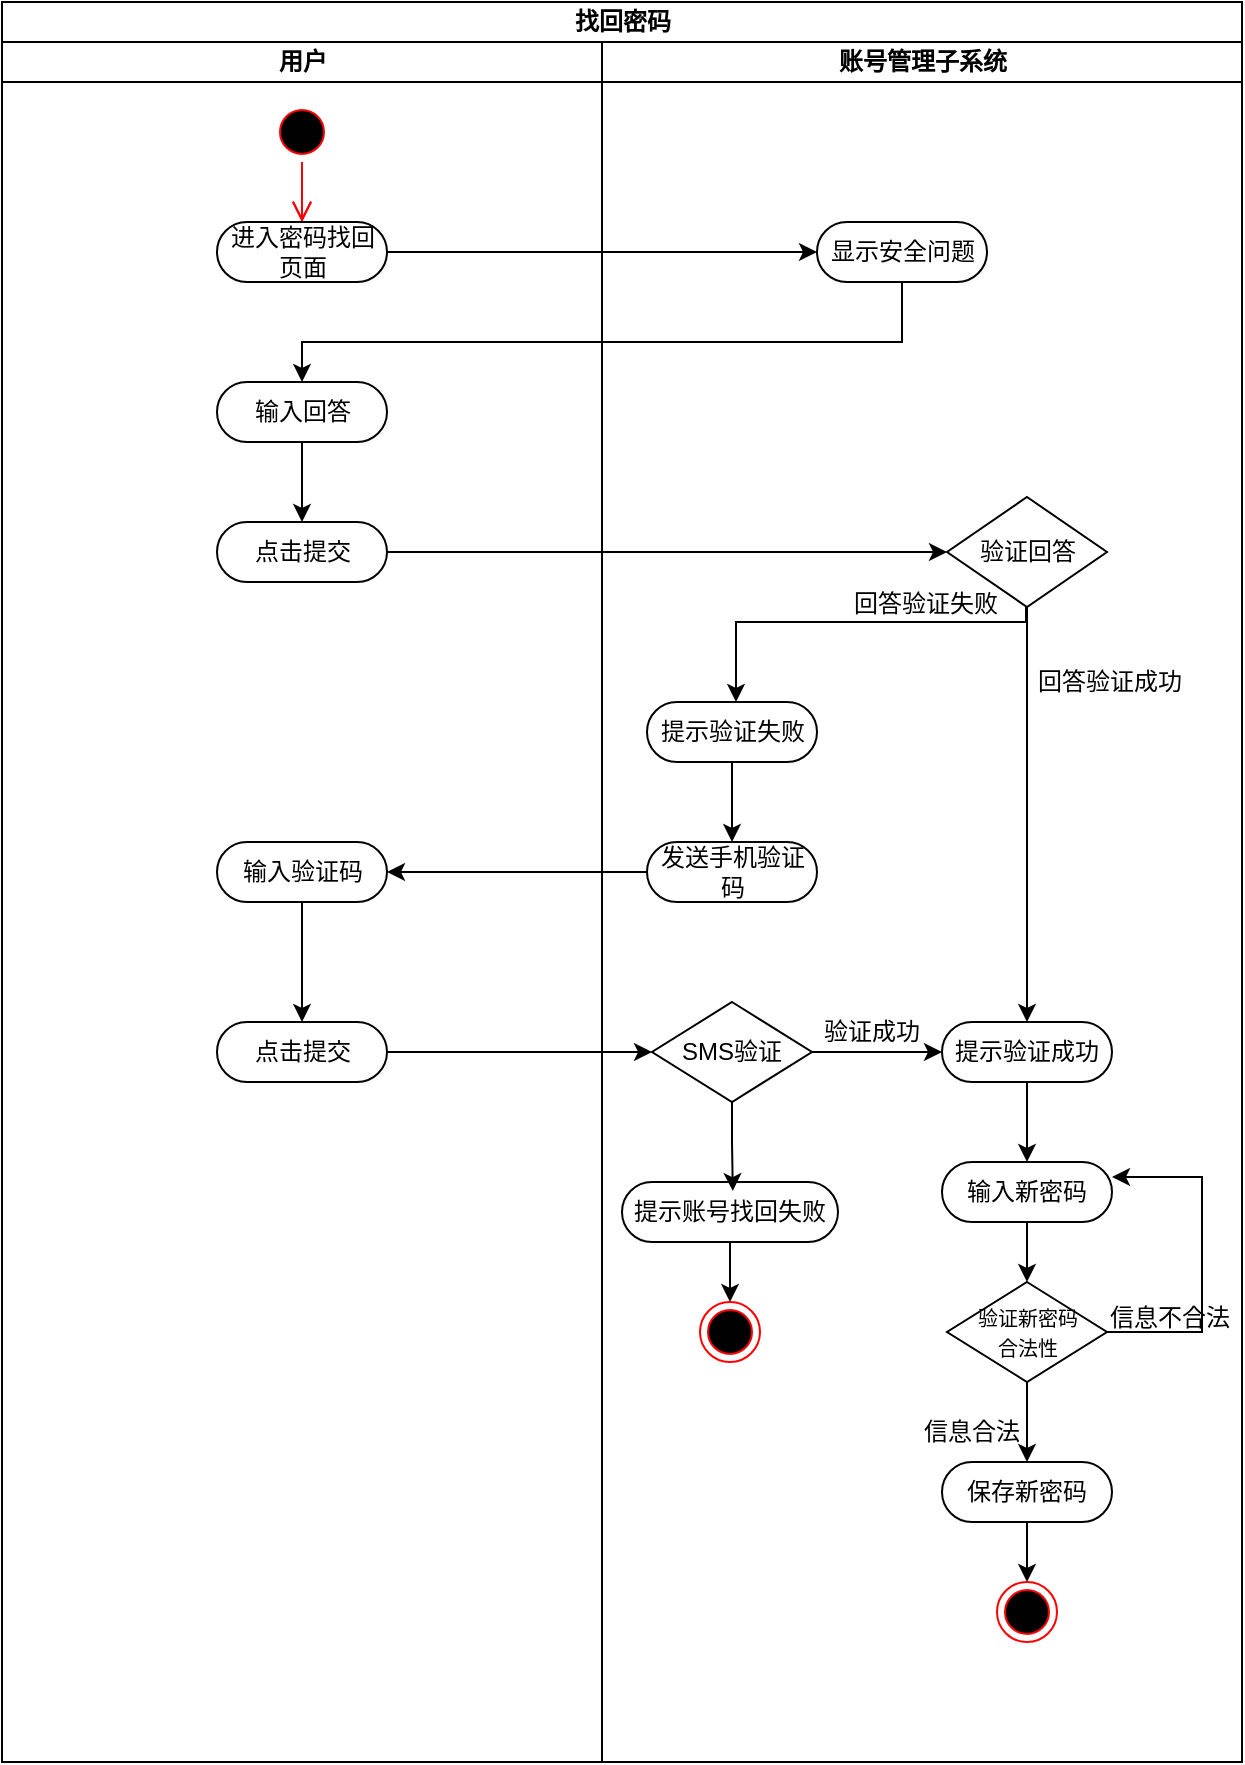 <mxfile version="22.1.18" type="github">
  <diagram id="prtHgNgQTEPvFCAcTncT" name="Page-1">
    <mxGraphModel dx="1407" dy="720" grid="1" gridSize="10" guides="1" tooltips="1" connect="1" arrows="1" fold="1" page="1" pageScale="1" pageWidth="827" pageHeight="1169" math="0" shadow="0">
      <root>
        <mxCell id="0" />
        <mxCell id="1" parent="0" />
        <mxCell id="UotE7CJrFkmpILPnAZ5Y-2" value="找回密码" style="swimlane;childLayout=stackLayout;resizeParent=1;resizeParentMax=0;startSize=20;html=1;" parent="1" vertex="1">
          <mxGeometry x="130.0" y="120" width="620" height="880" as="geometry" />
        </mxCell>
        <mxCell id="UotE7CJrFkmpILPnAZ5Y-3" value="用户" style="swimlane;startSize=20;html=1;" parent="UotE7CJrFkmpILPnAZ5Y-2" vertex="1">
          <mxGeometry y="20" width="300" height="860" as="geometry" />
        </mxCell>
        <mxCell id="UotE7CJrFkmpILPnAZ5Y-6" value="" style="ellipse;html=1;shape=startState;fillColor=#000000;strokeColor=#ff0000;" parent="UotE7CJrFkmpILPnAZ5Y-3" vertex="1">
          <mxGeometry x="135.0" y="30" width="30" height="30" as="geometry" />
        </mxCell>
        <mxCell id="UotE7CJrFkmpILPnAZ5Y-7" value="" style="edgeStyle=orthogonalEdgeStyle;html=1;verticalAlign=bottom;endArrow=open;endSize=8;strokeColor=#ff0000;rounded=0;" parent="UotE7CJrFkmpILPnAZ5Y-3" source="UotE7CJrFkmpILPnAZ5Y-8" edge="1">
          <mxGeometry relative="1" as="geometry">
            <mxPoint x="150.0" y="90" as="targetPoint" />
          </mxGeometry>
        </mxCell>
        <mxCell id="UotE7CJrFkmpILPnAZ5Y-9" value="" style="edgeStyle=orthogonalEdgeStyle;html=1;verticalAlign=bottom;endArrow=open;endSize=8;strokeColor=#ff0000;rounded=0;" parent="UotE7CJrFkmpILPnAZ5Y-3" source="UotE7CJrFkmpILPnAZ5Y-6" target="UotE7CJrFkmpILPnAZ5Y-8" edge="1">
          <mxGeometry relative="1" as="geometry">
            <mxPoint x="280" y="230" as="targetPoint" />
            <mxPoint x="280.0" y="200" as="sourcePoint" />
          </mxGeometry>
        </mxCell>
        <mxCell id="UotE7CJrFkmpILPnAZ5Y-8" value="进入密码找回页面" style="rounded=1;whiteSpace=wrap;html=1;shadow=0;comic=0;labelBackgroundColor=none;strokeWidth=1;fontFamily=Verdana;fontSize=12;align=center;arcSize=50;" parent="UotE7CJrFkmpILPnAZ5Y-3" vertex="1">
          <mxGeometry x="107.5" y="90" width="85" height="30" as="geometry" />
        </mxCell>
        <mxCell id="UotE7CJrFkmpILPnAZ5Y-15" style="edgeStyle=orthogonalEdgeStyle;rounded=0;orthogonalLoop=1;jettySize=auto;html=1;" parent="UotE7CJrFkmpILPnAZ5Y-3" source="UotE7CJrFkmpILPnAZ5Y-12" target="UotE7CJrFkmpILPnAZ5Y-14" edge="1">
          <mxGeometry relative="1" as="geometry" />
        </mxCell>
        <mxCell id="UotE7CJrFkmpILPnAZ5Y-12" value="输入回答" style="rounded=1;whiteSpace=wrap;html=1;shadow=0;comic=0;labelBackgroundColor=none;strokeWidth=1;fontFamily=Verdana;fontSize=12;align=center;arcSize=50;" parent="UotE7CJrFkmpILPnAZ5Y-3" vertex="1">
          <mxGeometry x="107.5" y="170" width="85" height="30" as="geometry" />
        </mxCell>
        <mxCell id="UotE7CJrFkmpILPnAZ5Y-14" value="点击提交" style="rounded=1;whiteSpace=wrap;html=1;shadow=0;comic=0;labelBackgroundColor=none;strokeWidth=1;fontFamily=Verdana;fontSize=12;align=center;arcSize=50;" parent="UotE7CJrFkmpILPnAZ5Y-3" vertex="1">
          <mxGeometry x="107.5" y="240" width="85" height="30" as="geometry" />
        </mxCell>
        <mxCell id="UotE7CJrFkmpILPnAZ5Y-50" style="edgeStyle=orthogonalEdgeStyle;rounded=0;orthogonalLoop=1;jettySize=auto;html=1;entryX=0.5;entryY=0;entryDx=0;entryDy=0;" parent="UotE7CJrFkmpILPnAZ5Y-3" source="UotE7CJrFkmpILPnAZ5Y-47" target="UotE7CJrFkmpILPnAZ5Y-48" edge="1">
          <mxGeometry relative="1" as="geometry" />
        </mxCell>
        <mxCell id="UotE7CJrFkmpILPnAZ5Y-47" value="输入验证码" style="rounded=1;whiteSpace=wrap;html=1;shadow=0;comic=0;labelBackgroundColor=none;strokeWidth=1;fontFamily=Verdana;fontSize=12;align=center;arcSize=50;" parent="UotE7CJrFkmpILPnAZ5Y-3" vertex="1">
          <mxGeometry x="107.5" y="400" width="85" height="30" as="geometry" />
        </mxCell>
        <mxCell id="UotE7CJrFkmpILPnAZ5Y-48" value="点击提交" style="rounded=1;whiteSpace=wrap;html=1;shadow=0;comic=0;labelBackgroundColor=none;strokeWidth=1;fontFamily=Verdana;fontSize=12;align=center;arcSize=50;" parent="UotE7CJrFkmpILPnAZ5Y-3" vertex="1">
          <mxGeometry x="107.5" y="490" width="85" height="30" as="geometry" />
        </mxCell>
        <mxCell id="UotE7CJrFkmpILPnAZ5Y-11" style="edgeStyle=orthogonalEdgeStyle;rounded=0;orthogonalLoop=1;jettySize=auto;html=1;" parent="UotE7CJrFkmpILPnAZ5Y-2" source="UotE7CJrFkmpILPnAZ5Y-8" target="UotE7CJrFkmpILPnAZ5Y-10" edge="1">
          <mxGeometry relative="1" as="geometry" />
        </mxCell>
        <mxCell id="UotE7CJrFkmpILPnAZ5Y-13" style="edgeStyle=orthogonalEdgeStyle;rounded=0;orthogonalLoop=1;jettySize=auto;html=1;entryX=0.5;entryY=0;entryDx=0;entryDy=0;" parent="UotE7CJrFkmpILPnAZ5Y-2" source="UotE7CJrFkmpILPnAZ5Y-10" target="UotE7CJrFkmpILPnAZ5Y-12" edge="1">
          <mxGeometry relative="1" as="geometry">
            <Array as="points">
              <mxPoint x="450" y="170" />
              <mxPoint x="150" y="170" />
            </Array>
          </mxGeometry>
        </mxCell>
        <mxCell id="UotE7CJrFkmpILPnAZ5Y-17" style="edgeStyle=orthogonalEdgeStyle;rounded=0;orthogonalLoop=1;jettySize=auto;html=1;entryX=0;entryY=0.5;entryDx=0;entryDy=0;" parent="UotE7CJrFkmpILPnAZ5Y-2" source="UotE7CJrFkmpILPnAZ5Y-14" target="UotE7CJrFkmpILPnAZ5Y-16" edge="1">
          <mxGeometry relative="1" as="geometry" />
        </mxCell>
        <mxCell id="UotE7CJrFkmpILPnAZ5Y-49" style="edgeStyle=orthogonalEdgeStyle;rounded=0;orthogonalLoop=1;jettySize=auto;html=1;" parent="UotE7CJrFkmpILPnAZ5Y-2" source="UotE7CJrFkmpILPnAZ5Y-44" target="UotE7CJrFkmpILPnAZ5Y-47" edge="1">
          <mxGeometry relative="1" as="geometry" />
        </mxCell>
        <mxCell id="UotE7CJrFkmpILPnAZ5Y-51" style="edgeStyle=orthogonalEdgeStyle;rounded=0;orthogonalLoop=1;jettySize=auto;html=1;entryX=0;entryY=0.5;entryDx=0;entryDy=0;" parent="UotE7CJrFkmpILPnAZ5Y-2" source="UotE7CJrFkmpILPnAZ5Y-48" target="UotE7CJrFkmpILPnAZ5Y-38" edge="1">
          <mxGeometry relative="1" as="geometry" />
        </mxCell>
        <mxCell id="UotE7CJrFkmpILPnAZ5Y-4" value="账号管理子系统" style="swimlane;startSize=20;html=1;" parent="UotE7CJrFkmpILPnAZ5Y-2" vertex="1">
          <mxGeometry x="300" y="20" width="320" height="860" as="geometry" />
        </mxCell>
        <mxCell id="UotE7CJrFkmpILPnAZ5Y-10" value="显示安全问题" style="rounded=1;whiteSpace=wrap;html=1;shadow=0;comic=0;labelBackgroundColor=none;strokeWidth=1;fontFamily=Verdana;fontSize=12;align=center;arcSize=50;" parent="UotE7CJrFkmpILPnAZ5Y-4" vertex="1">
          <mxGeometry x="107.5" y="90" width="85" height="30" as="geometry" />
        </mxCell>
        <mxCell id="UotE7CJrFkmpILPnAZ5Y-19" style="edgeStyle=orthogonalEdgeStyle;rounded=0;orthogonalLoop=1;jettySize=auto;html=1;" parent="UotE7CJrFkmpILPnAZ5Y-4" source="UotE7CJrFkmpILPnAZ5Y-16" target="UotE7CJrFkmpILPnAZ5Y-18" edge="1">
          <mxGeometry relative="1" as="geometry" />
        </mxCell>
        <mxCell id="UotE7CJrFkmpILPnAZ5Y-36" style="edgeStyle=orthogonalEdgeStyle;rounded=0;orthogonalLoop=1;jettySize=auto;html=1;entryX=0.5;entryY=0;entryDx=0;entryDy=0;" parent="UotE7CJrFkmpILPnAZ5Y-4" edge="1">
          <mxGeometry relative="1" as="geometry">
            <mxPoint x="212.0" y="280.781" as="sourcePoint" />
            <mxPoint x="67.0" y="330" as="targetPoint" />
            <Array as="points">
              <mxPoint x="212" y="290" />
              <mxPoint x="67" y="290" />
            </Array>
          </mxGeometry>
        </mxCell>
        <mxCell id="UotE7CJrFkmpILPnAZ5Y-16" value="验证回答" style="rhombus;whiteSpace=wrap;html=1;" parent="UotE7CJrFkmpILPnAZ5Y-4" vertex="1">
          <mxGeometry x="172.5" y="227.5" width="80" height="55" as="geometry" />
        </mxCell>
        <mxCell id="UotE7CJrFkmpILPnAZ5Y-22" style="edgeStyle=orthogonalEdgeStyle;rounded=0;orthogonalLoop=1;jettySize=auto;html=1;" parent="UotE7CJrFkmpILPnAZ5Y-4" source="UotE7CJrFkmpILPnAZ5Y-18" target="UotE7CJrFkmpILPnAZ5Y-21" edge="1">
          <mxGeometry relative="1" as="geometry" />
        </mxCell>
        <mxCell id="UotE7CJrFkmpILPnAZ5Y-18" value="提示验证成功" style="rounded=1;whiteSpace=wrap;html=1;shadow=0;comic=0;labelBackgroundColor=none;strokeWidth=1;fontFamily=Verdana;fontSize=12;align=center;arcSize=50;" parent="UotE7CJrFkmpILPnAZ5Y-4" vertex="1">
          <mxGeometry x="170.0" y="490" width="85" height="30" as="geometry" />
        </mxCell>
        <mxCell id="UotE7CJrFkmpILPnAZ5Y-20" value="回答验证成功" style="text;html=1;strokeColor=none;fillColor=none;align=center;verticalAlign=middle;whiteSpace=wrap;rounded=0;" parent="UotE7CJrFkmpILPnAZ5Y-4" vertex="1">
          <mxGeometry x="214" y="305" width="80" height="30" as="geometry" />
        </mxCell>
        <mxCell id="UotE7CJrFkmpILPnAZ5Y-24" style="edgeStyle=orthogonalEdgeStyle;rounded=0;orthogonalLoop=1;jettySize=auto;html=1;" parent="UotE7CJrFkmpILPnAZ5Y-4" source="UotE7CJrFkmpILPnAZ5Y-21" target="UotE7CJrFkmpILPnAZ5Y-23" edge="1">
          <mxGeometry relative="1" as="geometry" />
        </mxCell>
        <mxCell id="UotE7CJrFkmpILPnAZ5Y-21" value="输入新密码" style="rounded=1;whiteSpace=wrap;html=1;shadow=0;comic=0;labelBackgroundColor=none;strokeWidth=1;fontFamily=Verdana;fontSize=12;align=center;arcSize=50;" parent="UotE7CJrFkmpILPnAZ5Y-4" vertex="1">
          <mxGeometry x="170.0" y="560" width="85" height="30" as="geometry" />
        </mxCell>
        <mxCell id="UotE7CJrFkmpILPnAZ5Y-25" style="edgeStyle=orthogonalEdgeStyle;rounded=0;orthogonalLoop=1;jettySize=auto;html=1;entryX=1;entryY=0.25;entryDx=0;entryDy=0;" parent="UotE7CJrFkmpILPnAZ5Y-4" source="UotE7CJrFkmpILPnAZ5Y-23" target="UotE7CJrFkmpILPnAZ5Y-21" edge="1">
          <mxGeometry relative="1" as="geometry">
            <Array as="points">
              <mxPoint x="300" y="645" />
              <mxPoint x="300" y="568" />
            </Array>
          </mxGeometry>
        </mxCell>
        <mxCell id="UotE7CJrFkmpILPnAZ5Y-31" style="edgeStyle=orthogonalEdgeStyle;rounded=0;orthogonalLoop=1;jettySize=auto;html=1;" parent="UotE7CJrFkmpILPnAZ5Y-4" source="UotE7CJrFkmpILPnAZ5Y-23" target="UotE7CJrFkmpILPnAZ5Y-29" edge="1">
          <mxGeometry relative="1" as="geometry" />
        </mxCell>
        <mxCell id="UotE7CJrFkmpILPnAZ5Y-23" value="&lt;font style=&quot;font-size: 10px;&quot;&gt;验证新密码&lt;br&gt;合法性&lt;/font&gt;" style="rhombus;whiteSpace=wrap;html=1;" parent="UotE7CJrFkmpILPnAZ5Y-4" vertex="1">
          <mxGeometry x="172.5" y="620" width="80" height="50" as="geometry" />
        </mxCell>
        <mxCell id="UotE7CJrFkmpILPnAZ5Y-26" value="信息不合法" style="text;html=1;strokeColor=none;fillColor=none;align=center;verticalAlign=middle;whiteSpace=wrap;rounded=0;" parent="UotE7CJrFkmpILPnAZ5Y-4" vertex="1">
          <mxGeometry x="249.0" y="623" width="70" height="30" as="geometry" />
        </mxCell>
        <mxCell id="UotE7CJrFkmpILPnAZ5Y-34" style="edgeStyle=orthogonalEdgeStyle;rounded=0;orthogonalLoop=1;jettySize=auto;html=1;" parent="UotE7CJrFkmpILPnAZ5Y-4" source="UotE7CJrFkmpILPnAZ5Y-29" target="UotE7CJrFkmpILPnAZ5Y-33" edge="1">
          <mxGeometry relative="1" as="geometry" />
        </mxCell>
        <mxCell id="UotE7CJrFkmpILPnAZ5Y-29" value="保存新密码" style="rounded=1;whiteSpace=wrap;html=1;shadow=0;comic=0;labelBackgroundColor=none;strokeWidth=1;fontFamily=Verdana;fontSize=12;align=center;arcSize=50;" parent="UotE7CJrFkmpILPnAZ5Y-4" vertex="1">
          <mxGeometry x="170.0" y="710" width="85" height="30" as="geometry" />
        </mxCell>
        <mxCell id="UotE7CJrFkmpILPnAZ5Y-32" value="信息合法" style="text;html=1;strokeColor=none;fillColor=none;align=center;verticalAlign=middle;whiteSpace=wrap;rounded=0;" parent="UotE7CJrFkmpILPnAZ5Y-4" vertex="1">
          <mxGeometry x="155.0" y="680" width="60" height="30" as="geometry" />
        </mxCell>
        <mxCell id="UotE7CJrFkmpILPnAZ5Y-33" value="" style="ellipse;html=1;shape=endState;fillColor=#000000;strokeColor=#ff0000;" parent="UotE7CJrFkmpILPnAZ5Y-4" vertex="1">
          <mxGeometry x="197.5" y="770" width="30" height="30" as="geometry" />
        </mxCell>
        <mxCell id="UotE7CJrFkmpILPnAZ5Y-46" style="edgeStyle=orthogonalEdgeStyle;rounded=0;orthogonalLoop=1;jettySize=auto;html=1;exitX=0.5;exitY=1;exitDx=0;exitDy=0;entryX=0.5;entryY=0;entryDx=0;entryDy=0;" parent="UotE7CJrFkmpILPnAZ5Y-4" source="UotE7CJrFkmpILPnAZ5Y-35" target="UotE7CJrFkmpILPnAZ5Y-44" edge="1">
          <mxGeometry relative="1" as="geometry" />
        </mxCell>
        <mxCell id="UotE7CJrFkmpILPnAZ5Y-35" value="提示验证失败" style="rounded=1;whiteSpace=wrap;html=1;shadow=0;comic=0;labelBackgroundColor=none;strokeWidth=1;fontFamily=Verdana;fontSize=12;align=center;arcSize=50;" parent="UotE7CJrFkmpILPnAZ5Y-4" vertex="1">
          <mxGeometry x="22.5" y="330" width="85" height="30" as="geometry" />
        </mxCell>
        <mxCell id="UotE7CJrFkmpILPnAZ5Y-37" value="回答验证失败" style="text;html=1;strokeColor=none;fillColor=none;align=center;verticalAlign=middle;whiteSpace=wrap;rounded=0;" parent="UotE7CJrFkmpILPnAZ5Y-4" vertex="1">
          <mxGeometry x="121.5" y="266" width="80" height="30" as="geometry" />
        </mxCell>
        <mxCell id="UotE7CJrFkmpILPnAZ5Y-41" style="edgeStyle=orthogonalEdgeStyle;rounded=0;orthogonalLoop=1;jettySize=auto;html=1;entryX=0;entryY=0.5;entryDx=0;entryDy=0;" parent="UotE7CJrFkmpILPnAZ5Y-4" source="UotE7CJrFkmpILPnAZ5Y-38" target="UotE7CJrFkmpILPnAZ5Y-18" edge="1">
          <mxGeometry relative="1" as="geometry" />
        </mxCell>
        <mxCell id="UotE7CJrFkmpILPnAZ5Y-38" value="SMS验证" style="rhombus;whiteSpace=wrap;html=1;" parent="UotE7CJrFkmpILPnAZ5Y-4" vertex="1">
          <mxGeometry x="25" y="480" width="80" height="50" as="geometry" />
        </mxCell>
        <mxCell id="UotE7CJrFkmpILPnAZ5Y-40" value="验证成功" style="text;html=1;strokeColor=none;fillColor=none;align=center;verticalAlign=middle;whiteSpace=wrap;rounded=0;" parent="UotE7CJrFkmpILPnAZ5Y-4" vertex="1">
          <mxGeometry x="105.0" y="480" width="60" height="30" as="geometry" />
        </mxCell>
        <mxCell id="UotE7CJrFkmpILPnAZ5Y-44" value="发送手机验证码" style="rounded=1;whiteSpace=wrap;html=1;shadow=0;comic=0;labelBackgroundColor=none;strokeWidth=1;fontFamily=Verdana;fontSize=12;align=center;arcSize=50;" parent="UotE7CJrFkmpILPnAZ5Y-4" vertex="1">
          <mxGeometry x="22.5" y="400" width="85" height="30" as="geometry" />
        </mxCell>
        <mxCell id="UotE7CJrFkmpILPnAZ5Y-52" value="提示账号找回失败" style="rounded=1;whiteSpace=wrap;html=1;shadow=0;comic=0;labelBackgroundColor=none;strokeWidth=1;fontFamily=Verdana;fontSize=12;align=center;arcSize=50;" parent="UotE7CJrFkmpILPnAZ5Y-4" vertex="1">
          <mxGeometry x="10" y="570" width="108" height="30" as="geometry" />
        </mxCell>
        <mxCell id="UotE7CJrFkmpILPnAZ5Y-56" style="edgeStyle=orthogonalEdgeStyle;rounded=0;orthogonalLoop=1;jettySize=auto;html=1;exitX=0.5;exitY=1;exitDx=0;exitDy=0;entryX=0.513;entryY=0.152;entryDx=0;entryDy=0;entryPerimeter=0;" parent="UotE7CJrFkmpILPnAZ5Y-4" source="UotE7CJrFkmpILPnAZ5Y-38" target="UotE7CJrFkmpILPnAZ5Y-52" edge="1">
          <mxGeometry relative="1" as="geometry" />
        </mxCell>
        <mxCell id="UotE7CJrFkmpILPnAZ5Y-60" value="" style="edgeStyle=orthogonalEdgeStyle;rounded=0;orthogonalLoop=1;jettySize=auto;html=1;exitX=0.5;exitY=1;exitDx=0;exitDy=0;" parent="UotE7CJrFkmpILPnAZ5Y-4" source="UotE7CJrFkmpILPnAZ5Y-52" edge="1">
          <mxGeometry relative="1" as="geometry">
            <mxPoint x="494.0" y="740" as="sourcePoint" />
            <mxPoint x="64.0" y="630" as="targetPoint" />
          </mxGeometry>
        </mxCell>
        <mxCell id="UotE7CJrFkmpILPnAZ5Y-61" value="" style="ellipse;html=1;shape=endState;fillColor=#000000;strokeColor=#ff0000;" parent="UotE7CJrFkmpILPnAZ5Y-4" vertex="1">
          <mxGeometry x="49.0" y="630" width="30" height="30" as="geometry" />
        </mxCell>
      </root>
    </mxGraphModel>
  </diagram>
</mxfile>
